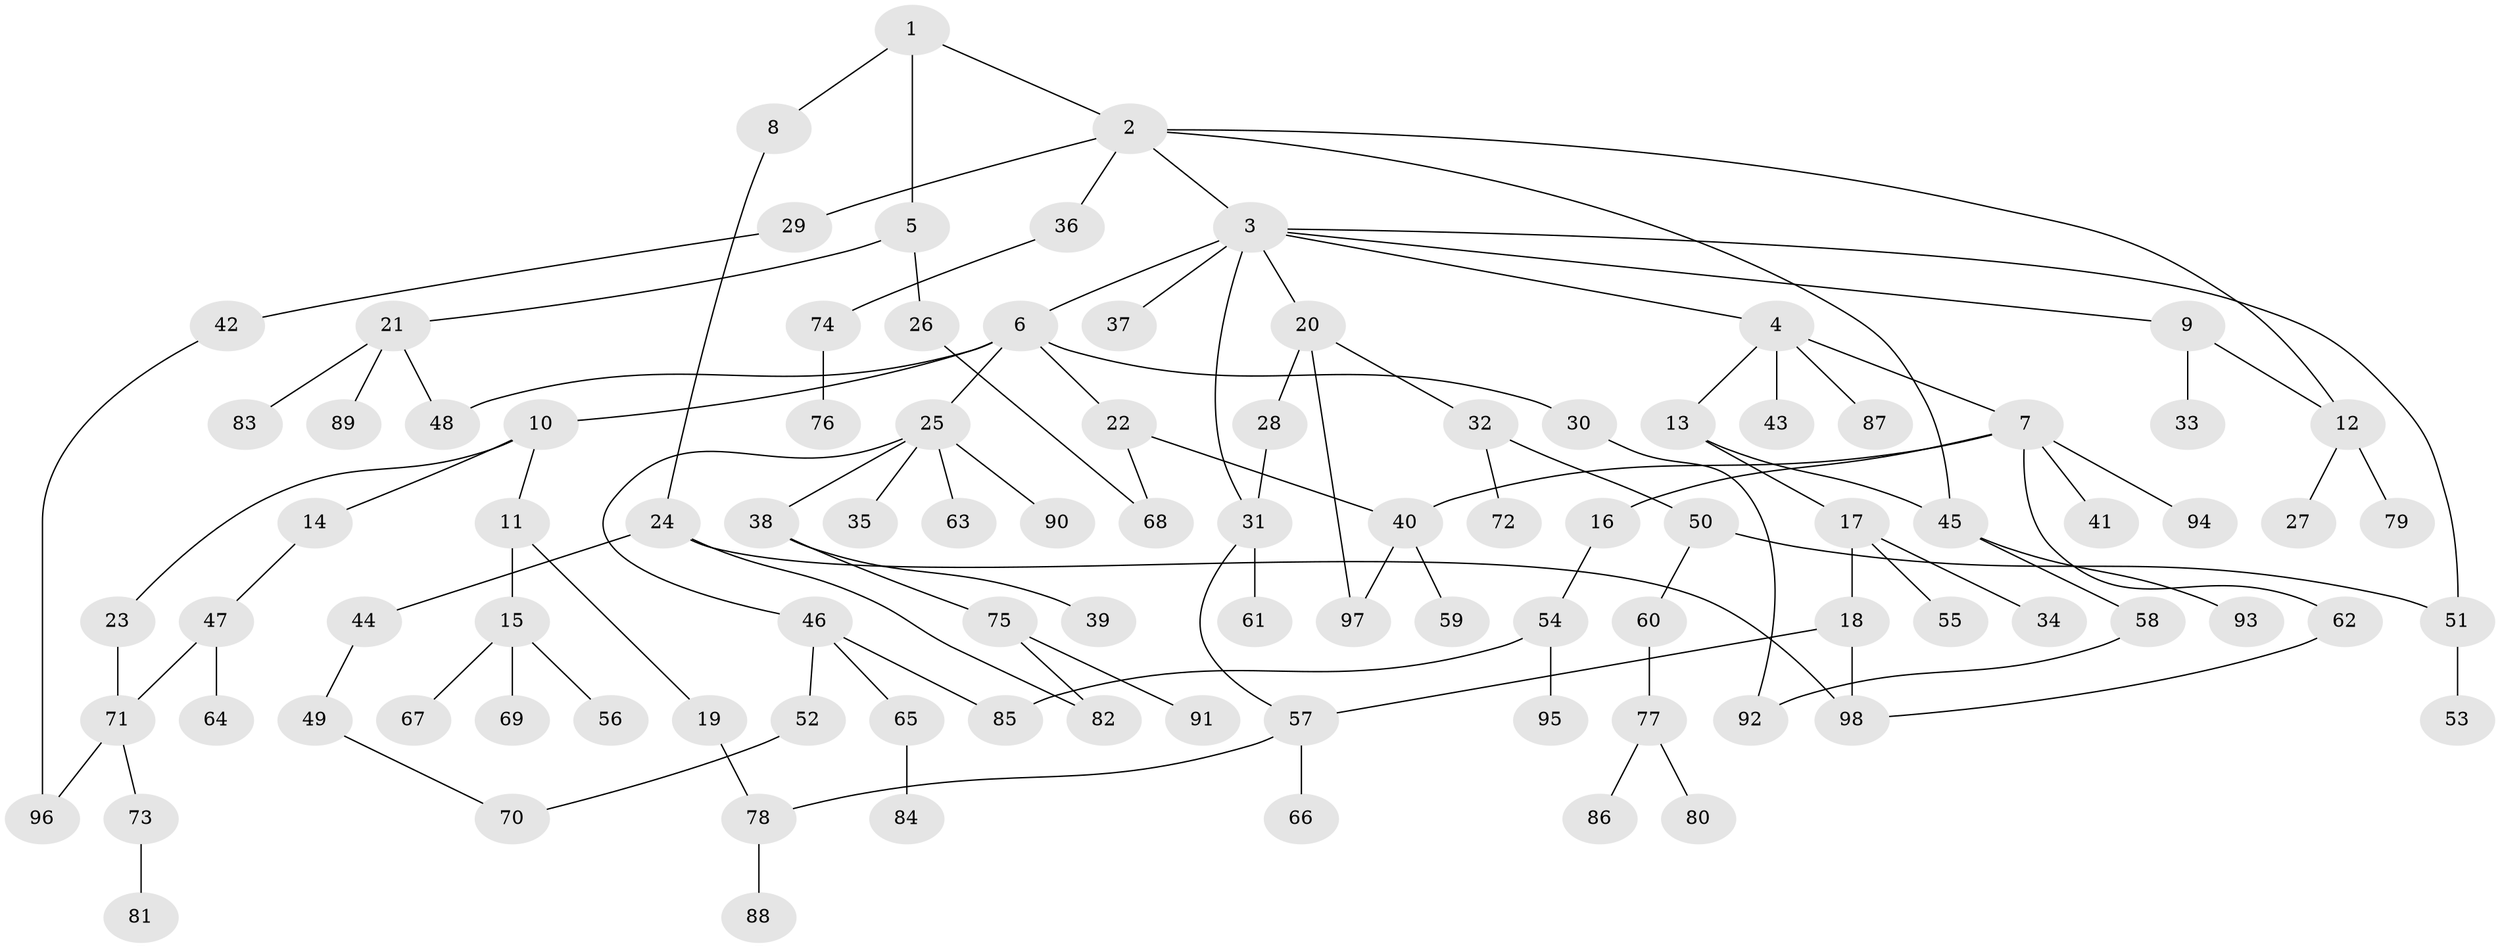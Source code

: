 // coarse degree distribution, {3: 0.17647058823529413, 6: 0.029411764705882353, 12: 0.014705882352941176, 4: 0.11764705882352941, 5: 0.058823529411764705, 2: 0.25, 1: 0.35294117647058826}
// Generated by graph-tools (version 1.1) at 2025/51/02/27/25 19:51:35]
// undirected, 98 vertices, 115 edges
graph export_dot {
graph [start="1"]
  node [color=gray90,style=filled];
  1;
  2;
  3;
  4;
  5;
  6;
  7;
  8;
  9;
  10;
  11;
  12;
  13;
  14;
  15;
  16;
  17;
  18;
  19;
  20;
  21;
  22;
  23;
  24;
  25;
  26;
  27;
  28;
  29;
  30;
  31;
  32;
  33;
  34;
  35;
  36;
  37;
  38;
  39;
  40;
  41;
  42;
  43;
  44;
  45;
  46;
  47;
  48;
  49;
  50;
  51;
  52;
  53;
  54;
  55;
  56;
  57;
  58;
  59;
  60;
  61;
  62;
  63;
  64;
  65;
  66;
  67;
  68;
  69;
  70;
  71;
  72;
  73;
  74;
  75;
  76;
  77;
  78;
  79;
  80;
  81;
  82;
  83;
  84;
  85;
  86;
  87;
  88;
  89;
  90;
  91;
  92;
  93;
  94;
  95;
  96;
  97;
  98;
  1 -- 2;
  1 -- 5;
  1 -- 8;
  2 -- 3;
  2 -- 29;
  2 -- 36;
  2 -- 45;
  2 -- 12;
  3 -- 4;
  3 -- 6;
  3 -- 9;
  3 -- 20;
  3 -- 37;
  3 -- 31;
  3 -- 51;
  4 -- 7;
  4 -- 13;
  4 -- 43;
  4 -- 87;
  5 -- 21;
  5 -- 26;
  6 -- 10;
  6 -- 22;
  6 -- 25;
  6 -- 30;
  6 -- 48;
  7 -- 16;
  7 -- 41;
  7 -- 62;
  7 -- 94;
  7 -- 40;
  8 -- 24;
  9 -- 12;
  9 -- 33;
  10 -- 11;
  10 -- 14;
  10 -- 23;
  11 -- 15;
  11 -- 19;
  12 -- 27;
  12 -- 79;
  13 -- 17;
  13 -- 45;
  14 -- 47;
  15 -- 56;
  15 -- 67;
  15 -- 69;
  16 -- 54;
  17 -- 18;
  17 -- 34;
  17 -- 55;
  18 -- 57;
  18 -- 98;
  19 -- 78;
  20 -- 28;
  20 -- 32;
  20 -- 97;
  21 -- 48;
  21 -- 83;
  21 -- 89;
  22 -- 40;
  22 -- 68;
  23 -- 71;
  24 -- 44;
  24 -- 82;
  24 -- 98;
  25 -- 35;
  25 -- 38;
  25 -- 46;
  25 -- 63;
  25 -- 90;
  26 -- 68;
  28 -- 31;
  29 -- 42;
  30 -- 92;
  31 -- 61;
  31 -- 57;
  32 -- 50;
  32 -- 72;
  36 -- 74;
  38 -- 39;
  38 -- 75;
  40 -- 59;
  40 -- 97;
  42 -- 96;
  44 -- 49;
  45 -- 58;
  45 -- 93;
  46 -- 52;
  46 -- 65;
  46 -- 85;
  47 -- 64;
  47 -- 71;
  49 -- 70;
  50 -- 51;
  50 -- 60;
  51 -- 53;
  52 -- 70;
  54 -- 85;
  54 -- 95;
  57 -- 66;
  57 -- 78;
  58 -- 92;
  60 -- 77;
  62 -- 98;
  65 -- 84;
  71 -- 73;
  71 -- 96;
  73 -- 81;
  74 -- 76;
  75 -- 91;
  75 -- 82;
  77 -- 80;
  77 -- 86;
  78 -- 88;
}
